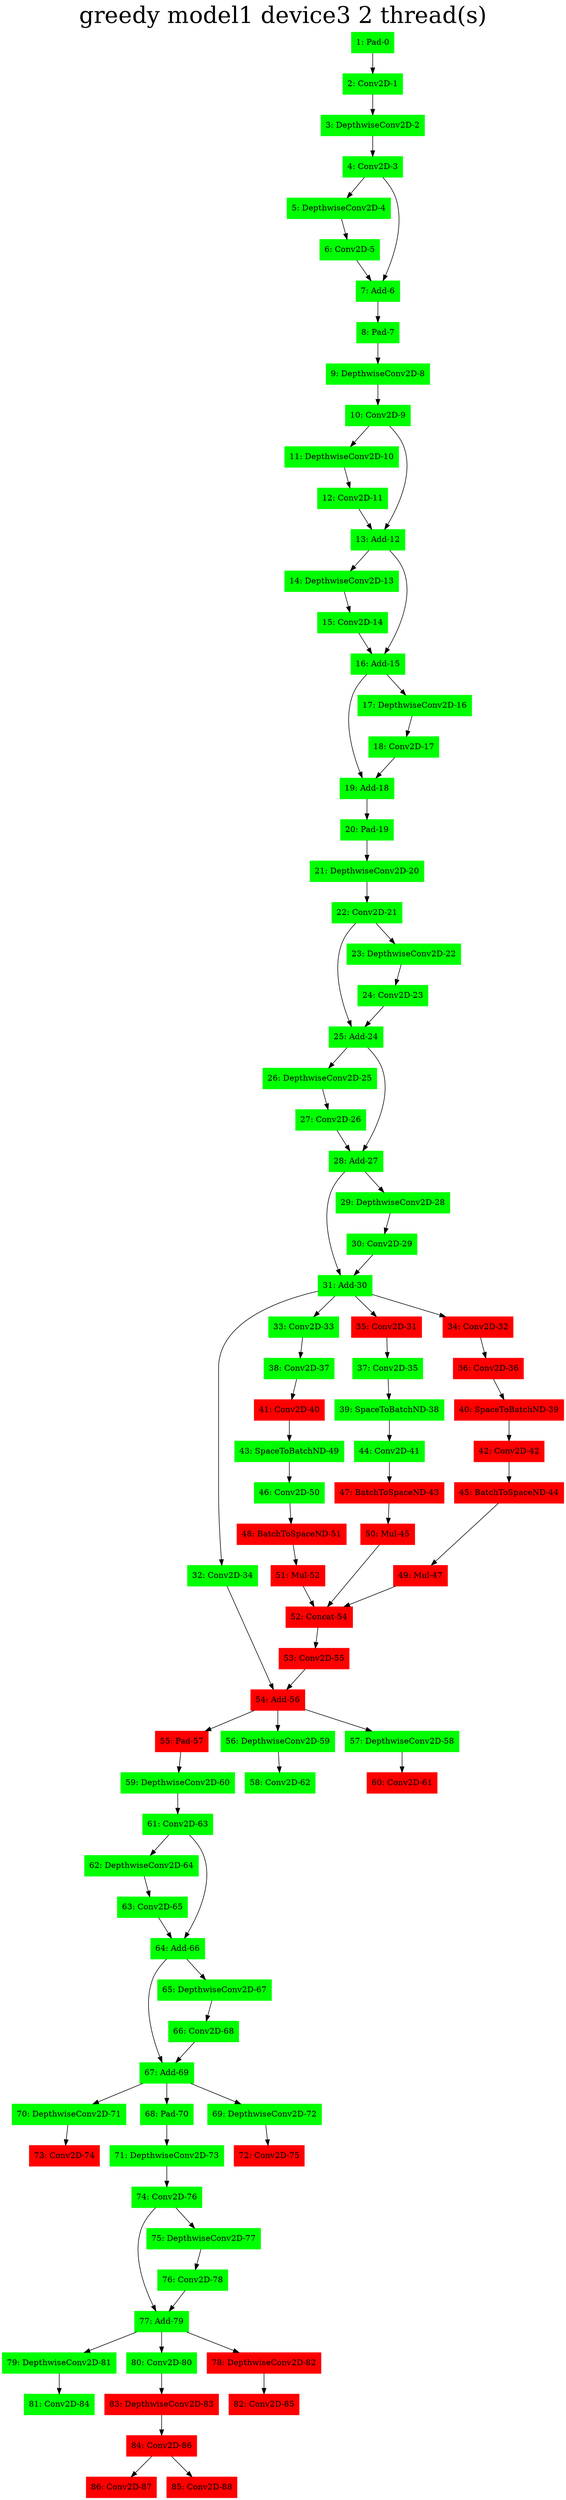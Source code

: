 digraph G {
label     = "greedy model1 device3 2 thread(s)"
    labelloc  =  t // t: Place the graph's title on top.
    fontsize  = 40 // Make title stand out by giving a large font size
    fontcolor = black"1: Pad-0"->"2: Conv2D-1";
"1: Pad-0" [shape=box,style=filled,color=green];
"2: Conv2D-1"->"3: DepthwiseConv2D-2";
"2: Conv2D-1" [shape=box,style=filled,color=green];
"3: DepthwiseConv2D-2"->"4: Conv2D-3";
"3: DepthwiseConv2D-2" [shape=box,style=filled,color=green];
"4: Conv2D-3"->"5: DepthwiseConv2D-4";
"4: Conv2D-3"->"7: Add-6";
"4: Conv2D-3" [shape=box,style=filled,color=green];
"5: DepthwiseConv2D-4"->"6: Conv2D-5";
"5: DepthwiseConv2D-4" [shape=box,style=filled,color=green];
"6: Conv2D-5"->"7: Add-6";
"6: Conv2D-5" [shape=box,style=filled,color=green];
"7: Add-6"->"8: Pad-7";
"7: Add-6" [shape=box,style=filled,color=green];
"8: Pad-7"->"9: DepthwiseConv2D-8";
"8: Pad-7" [shape=box,style=filled,color=green];
"9: DepthwiseConv2D-8"->"10: Conv2D-9";
"9: DepthwiseConv2D-8" [shape=box,style=filled,color=green];
"10: Conv2D-9"->"11: DepthwiseConv2D-10";
"10: Conv2D-9"->"13: Add-12";
"10: Conv2D-9" [shape=box,style=filled,color=green];
"11: DepthwiseConv2D-10"->"12: Conv2D-11";
"11: DepthwiseConv2D-10" [shape=box,style=filled,color=green];
"12: Conv2D-11"->"13: Add-12";
"12: Conv2D-11" [shape=box,style=filled,color=green];
"13: Add-12"->"14: DepthwiseConv2D-13";
"13: Add-12"->"16: Add-15";
"13: Add-12" [shape=box,style=filled,color=green];
"14: DepthwiseConv2D-13"->"15: Conv2D-14";
"14: DepthwiseConv2D-13" [shape=box,style=filled,color=green];
"15: Conv2D-14"->"16: Add-15";
"15: Conv2D-14" [shape=box,style=filled,color=green];
"16: Add-15"->"19: Add-18";
"16: Add-15"->"17: DepthwiseConv2D-16";
"16: Add-15" [shape=box,style=filled,color=green];
"17: DepthwiseConv2D-16"->"18: Conv2D-17";
"17: DepthwiseConv2D-16" [shape=box,style=filled,color=green];
"18: Conv2D-17"->"19: Add-18";
"18: Conv2D-17" [shape=box,style=filled,color=green];
"19: Add-18"->"20: Pad-19";
"19: Add-18" [shape=box,style=filled,color=green];
"20: Pad-19"->"21: DepthwiseConv2D-20";
"20: Pad-19" [shape=box,style=filled,color=green];
"21: DepthwiseConv2D-20"->"22: Conv2D-21";
"21: DepthwiseConv2D-20" [shape=box,style=filled,color=green];
"22: Conv2D-21"->"25: Add-24";
"22: Conv2D-21"->"23: DepthwiseConv2D-22";
"22: Conv2D-21" [shape=box,style=filled,color=green];
"23: DepthwiseConv2D-22"->"24: Conv2D-23";
"23: DepthwiseConv2D-22" [shape=box,style=filled,color=green];
"24: Conv2D-23"->"25: Add-24";
"24: Conv2D-23" [shape=box,style=filled,color=green];
"25: Add-24"->"26: DepthwiseConv2D-25";
"25: Add-24"->"28: Add-27";
"25: Add-24" [shape=box,style=filled,color=green];
"26: DepthwiseConv2D-25"->"27: Conv2D-26";
"26: DepthwiseConv2D-25" [shape=box,style=filled,color=green];
"27: Conv2D-26"->"28: Add-27";
"27: Conv2D-26" [shape=box,style=filled,color=green];
"28: Add-27"->"31: Add-30";
"28: Add-27"->"29: DepthwiseConv2D-28";
"28: Add-27" [shape=box,style=filled,color=green];
"29: DepthwiseConv2D-28"->"30: Conv2D-29";
"29: DepthwiseConv2D-28" [shape=box,style=filled,color=green];
"30: Conv2D-29"->"31: Add-30";
"30: Conv2D-29" [shape=box,style=filled,color=green];
"31: Add-30"->"32: Conv2D-34";
"31: Add-30"->"33: Conv2D-33";
"31: Add-30"->"35: Conv2D-31";
"31: Add-30"->"34: Conv2D-32";
"31: Add-30" [shape=box,style=filled,color=green];
"32: Conv2D-34"->"54: Add-56";
"32: Conv2D-34" [shape=box,style=filled,color=green];
"33: Conv2D-33"->"38: Conv2D-37";
"33: Conv2D-33" [shape=box,style=filled,color=green];
"38: Conv2D-37"->"41: Conv2D-40";
"38: Conv2D-37" [shape=box,style=filled,color=green];
"41: Conv2D-40"->"43: SpaceToBatchND-49";
"41: Conv2D-40" [shape=box,style=filled,color=red];
"43: SpaceToBatchND-49"->"46: Conv2D-50";
"43: SpaceToBatchND-49" [shape=box,style=filled,color=green];
"46: Conv2D-50"->"48: BatchToSpaceND-51";
"46: Conv2D-50" [shape=box,style=filled,color=green];
"48: BatchToSpaceND-51"->"51: Mul-52";
"48: BatchToSpaceND-51" [shape=box,style=filled,color=red];
"51: Mul-52"->"52: Concat-54";
"51: Mul-52" [shape=box,style=filled,color=red];
"34: Conv2D-32"->"36: Conv2D-36";
"34: Conv2D-32" [shape=box,style=filled,color=red];
"36: Conv2D-36"->"40: SpaceToBatchND-39";
"36: Conv2D-36" [shape=box,style=filled,color=red];
"40: SpaceToBatchND-39"->"42: Conv2D-42";
"40: SpaceToBatchND-39" [shape=box,style=filled,color=red];
"42: Conv2D-42"->"45: BatchToSpaceND-44";
"42: Conv2D-42" [shape=box,style=filled,color=red];
"45: BatchToSpaceND-44"->"49: Mul-47";
"45: BatchToSpaceND-44" [shape=box,style=filled,color=red];
"49: Mul-47"->"52: Concat-54";
"49: Mul-47" [shape=box,style=filled,color=red];
"35: Conv2D-31"->"37: Conv2D-35";
"35: Conv2D-31" [shape=box,style=filled,color=red];
"37: Conv2D-35"->"39: SpaceToBatchND-38";
"37: Conv2D-35" [shape=box,style=filled,color=green];
"39: SpaceToBatchND-38"->"44: Conv2D-41";
"39: SpaceToBatchND-38" [shape=box,style=filled,color=green];
"44: Conv2D-41"->"47: BatchToSpaceND-43";
"44: Conv2D-41" [shape=box,style=filled,color=green];
"47: BatchToSpaceND-43"->"50: Mul-45";
"47: BatchToSpaceND-43" [shape=box,style=filled,color=red];
"50: Mul-45"->"52: Concat-54";
"50: Mul-45" [shape=box,style=filled,color=red];
"52: Concat-54"->"53: Conv2D-55";
"52: Concat-54" [shape=box,style=filled,color=red];
"53: Conv2D-55"->"54: Add-56";
"53: Conv2D-55" [shape=box,style=filled,color=red];
"54: Add-56"->"55: Pad-57";
"54: Add-56"->"56: DepthwiseConv2D-59";
"54: Add-56"->"57: DepthwiseConv2D-58";
"54: Add-56" [shape=box,style=filled,color=red];
"55: Pad-57"->"59: DepthwiseConv2D-60";
"55: Pad-57" [shape=box,style=filled,color=red];
"59: DepthwiseConv2D-60"->"61: Conv2D-63";
"59: DepthwiseConv2D-60" [shape=box,style=filled,color=green];
"61: Conv2D-63"->"62: DepthwiseConv2D-64";
"61: Conv2D-63"->"64: Add-66";
"61: Conv2D-63" [shape=box,style=filled,color=green];
"62: DepthwiseConv2D-64"->"63: Conv2D-65";
"62: DepthwiseConv2D-64" [shape=box,style=filled,color=green];
"63: Conv2D-65"->"64: Add-66";
"63: Conv2D-65" [shape=box,style=filled,color=green];
"64: Add-66"->"67: Add-69";
"64: Add-66"->"65: DepthwiseConv2D-67";
"64: Add-66" [shape=box,style=filled,color=green];
"65: DepthwiseConv2D-67"->"66: Conv2D-68";
"65: DepthwiseConv2D-67" [shape=box,style=filled,color=green];
"66: Conv2D-68"->"67: Add-69";
"66: Conv2D-68" [shape=box,style=filled,color=green];
"67: Add-69"->"70: DepthwiseConv2D-71";
"67: Add-69"->"68: Pad-70";
"67: Add-69"->"69: DepthwiseConv2D-72";
"67: Add-69" [shape=box,style=filled,color=green];
"68: Pad-70"->"71: DepthwiseConv2D-73";
"68: Pad-70" [shape=box,style=filled,color=green];
"71: DepthwiseConv2D-73"->"74: Conv2D-76";
"71: DepthwiseConv2D-73" [shape=box,style=filled,color=green];
"74: Conv2D-76"->"77: Add-79";
"74: Conv2D-76"->"75: DepthwiseConv2D-77";
"74: Conv2D-76" [shape=box,style=filled,color=green];
"75: DepthwiseConv2D-77"->"76: Conv2D-78";
"75: DepthwiseConv2D-77" [shape=box,style=filled,color=green];
"76: Conv2D-78"->"77: Add-79";
"76: Conv2D-78" [shape=box,style=filled,color=green];
"77: Add-79"->"79: DepthwiseConv2D-81";
"77: Add-79"->"80: Conv2D-80";
"77: Add-79"->"78: DepthwiseConv2D-82";
"77: Add-79" [shape=box,style=filled,color=green];
"80: Conv2D-80"->"83: DepthwiseConv2D-83";
"80: Conv2D-80" [shape=box,style=filled,color=green];
"83: DepthwiseConv2D-83"->"84: Conv2D-86";
"83: DepthwiseConv2D-83" [shape=box,style=filled,color=red];
"84: Conv2D-86"->"86: Conv2D-87";
"84: Conv2D-86"->"85: Conv2D-88";
"84: Conv2D-86" [shape=box,style=filled,color=red];
"85: Conv2D-88" [shape=box,style=filled,color=red];
"86: Conv2D-87" [shape=box,style=filled,color=red];
"78: DepthwiseConv2D-82"->"82: Conv2D-85";
"78: DepthwiseConv2D-82" [shape=box,style=filled,color=red];
"82: Conv2D-85" [shape=box,style=filled,color=red];
"79: DepthwiseConv2D-81"->"81: Conv2D-84";
"79: DepthwiseConv2D-81" [shape=box,style=filled,color=green];
"81: Conv2D-84" [shape=box,style=filled,color=green];
"69: DepthwiseConv2D-72"->"72: Conv2D-75";
"69: DepthwiseConv2D-72" [shape=box,style=filled,color=green];
"72: Conv2D-75" [shape=box,style=filled,color=red];
"70: DepthwiseConv2D-71"->"73: Conv2D-74";
"70: DepthwiseConv2D-71" [shape=box,style=filled,color=green];
"73: Conv2D-74" [shape=box,style=filled,color=red];
"56: DepthwiseConv2D-59"->"58: Conv2D-62";
"56: DepthwiseConv2D-59" [shape=box,style=filled,color=green];
"58: Conv2D-62" [shape=box,style=filled,color=green];
"57: DepthwiseConv2D-58"->"60: Conv2D-61";
"57: DepthwiseConv2D-58" [shape=box,style=filled,color=green];
"60: Conv2D-61" [shape=box,style=filled,color=red];
}